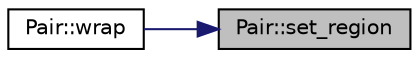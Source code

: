 digraph "Pair::set_region"
{
 // LATEX_PDF_SIZE
  edge [fontname="Helvetica",fontsize="10",labelfontname="Helvetica",labelfontsize="10"];
  node [fontname="Helvetica",fontsize="10",shape=record];
  rankdir="RL";
  Node1 [label="Pair::set_region",height=0.2,width=0.4,color="black", fillcolor="grey75", style="filled", fontcolor="black",tooltip=" "];
  Node1 -> Node2 [dir="back",color="midnightblue",fontsize="10",style="solid",fontname="Helvetica"];
  Node2 [label="Pair::wrap",height=0.2,width=0.4,color="black", fillcolor="white", style="filled",URL="$d2/d49/class_pair.html#a548f3cd06f2f66be77b0731e0d27bab8",tooltip=" "];
}
